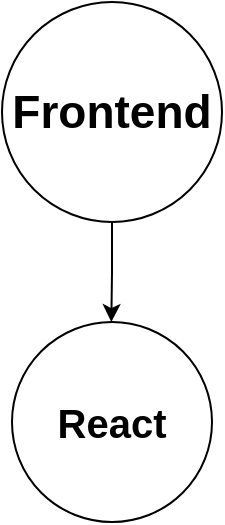 <mxfile version="24.7.12">
  <diagram name="Page-1" id="qwtAJc5p4VbjAlMombyB">
    <mxGraphModel dx="882" dy="518" grid="1" gridSize="10" guides="1" tooltips="1" connect="1" arrows="1" fold="1" page="1" pageScale="1" pageWidth="850" pageHeight="1100" math="0" shadow="0">
      <root>
        <mxCell id="0" />
        <mxCell id="1" parent="0" />
        <mxCell id="pTy_t7S5zgWiQlk0Nmb_-22" style="edgeStyle=orthogonalEdgeStyle;rounded=0;orthogonalLoop=1;jettySize=auto;html=1;exitX=0.5;exitY=1;exitDx=0;exitDy=0;" edge="1" parent="1" source="pTy_t7S5zgWiQlk0Nmb_-21">
          <mxGeometry relative="1" as="geometry">
            <mxPoint x="424.667" y="200" as="targetPoint" />
          </mxGeometry>
        </mxCell>
        <mxCell id="pTy_t7S5zgWiQlk0Nmb_-21" value="&lt;h1&gt;&lt;font style=&quot;font-size: 23px;&quot;&gt;Frontend&lt;/font&gt;&lt;/h1&gt;" style="ellipse;whiteSpace=wrap;html=1;aspect=fixed;" vertex="1" parent="1">
          <mxGeometry x="370" y="40" width="110" height="110" as="geometry" />
        </mxCell>
        <mxCell id="pTy_t7S5zgWiQlk0Nmb_-25" value="&lt;h2 style=&quot;font-size: 20px;&quot;&gt;&lt;font style=&quot;font-size: 20px;&quot;&gt;React&lt;/font&gt;&lt;br&gt;&lt;/h2&gt;" style="ellipse;whiteSpace=wrap;html=1;aspect=fixed;" vertex="1" parent="1">
          <mxGeometry x="375" y="200" width="100" height="100" as="geometry" />
        </mxCell>
      </root>
    </mxGraphModel>
  </diagram>
</mxfile>
